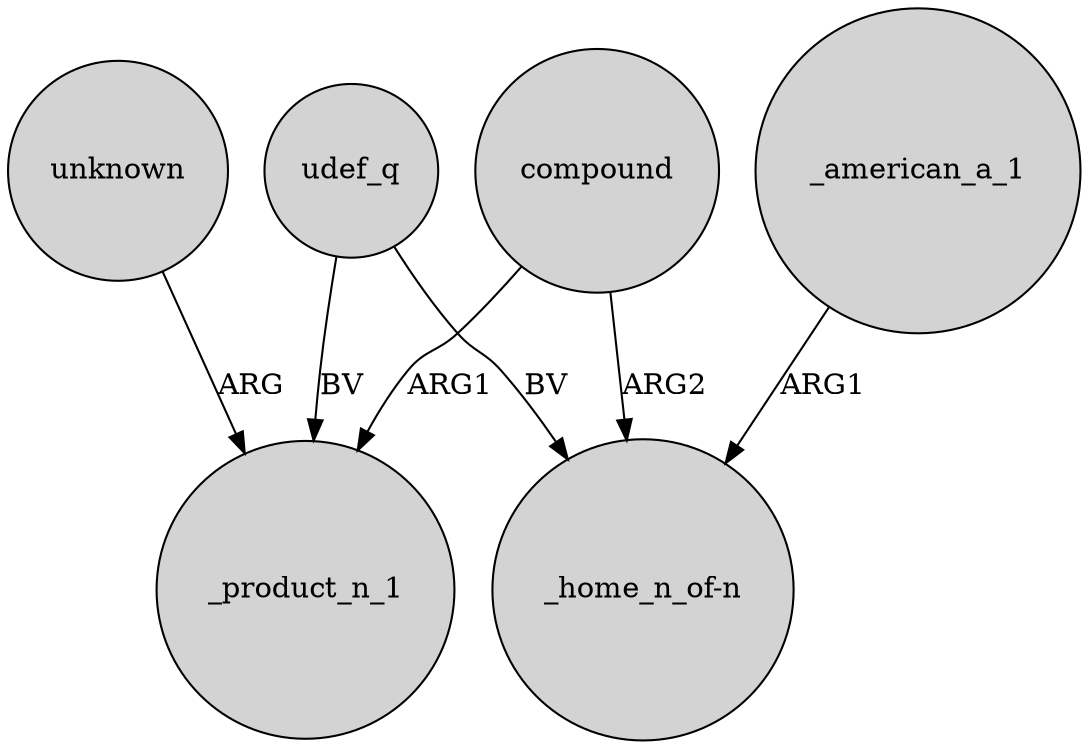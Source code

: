 digraph {
	node [shape=circle style=filled]
	udef_q -> "_home_n_of-n" [label=BV]
	compound -> _product_n_1 [label=ARG1]
	udef_q -> _product_n_1 [label=BV]
	unknown -> _product_n_1 [label=ARG]
	compound -> "_home_n_of-n" [label=ARG2]
	_american_a_1 -> "_home_n_of-n" [label=ARG1]
}
